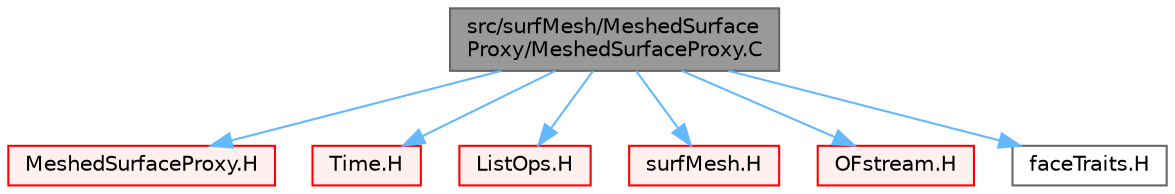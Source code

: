 digraph "src/surfMesh/MeshedSurfaceProxy/MeshedSurfaceProxy.C"
{
 // LATEX_PDF_SIZE
  bgcolor="transparent";
  edge [fontname=Helvetica,fontsize=10,labelfontname=Helvetica,labelfontsize=10];
  node [fontname=Helvetica,fontsize=10,shape=box,height=0.2,width=0.4];
  Node1 [id="Node000001",label="src/surfMesh/MeshedSurface\lProxy/MeshedSurfaceProxy.C",height=0.2,width=0.4,color="gray40", fillcolor="grey60", style="filled", fontcolor="black",tooltip=" "];
  Node1 -> Node2 [id="edge1_Node000001_Node000002",color="steelblue1",style="solid",tooltip=" "];
  Node2 [id="Node000002",label="MeshedSurfaceProxy.H",height=0.2,width=0.4,color="red", fillcolor="#FFF0F0", style="filled",URL="$MeshedSurfaceProxy_8H.html",tooltip=" "];
  Node1 -> Node215 [id="edge2_Node000001_Node000215",color="steelblue1",style="solid",tooltip=" "];
  Node215 [id="Node000215",label="Time.H",height=0.2,width=0.4,color="red", fillcolor="#FFF0F0", style="filled",URL="$Time_8H.html",tooltip=" "];
  Node1 -> Node139 [id="edge3_Node000001_Node000139",color="steelblue1",style="solid",tooltip=" "];
  Node139 [id="Node000139",label="ListOps.H",height=0.2,width=0.4,color="red", fillcolor="#FFF0F0", style="filled",URL="$ListOps_8H.html",tooltip="Various functions to operate on Lists."];
  Node1 -> Node278 [id="edge4_Node000001_Node000278",color="steelblue1",style="solid",tooltip=" "];
  Node278 [id="Node000278",label="surfMesh.H",height=0.2,width=0.4,color="red", fillcolor="#FFF0F0", style="filled",URL="$surfMesh_8H.html",tooltip=" "];
  Node1 -> Node313 [id="edge5_Node000001_Node000313",color="steelblue1",style="solid",tooltip=" "];
  Node313 [id="Node000313",label="OFstream.H",height=0.2,width=0.4,color="red", fillcolor="#FFF0F0", style="filled",URL="$OFstream_8H.html",tooltip=" "];
  Node1 -> Node316 [id="edge6_Node000001_Node000316",color="steelblue1",style="solid",tooltip=" "];
  Node316 [id="Node000316",label="faceTraits.H",height=0.2,width=0.4,color="grey40", fillcolor="white", style="filled",URL="$faceTraits_8H.html",tooltip=" "];
}
